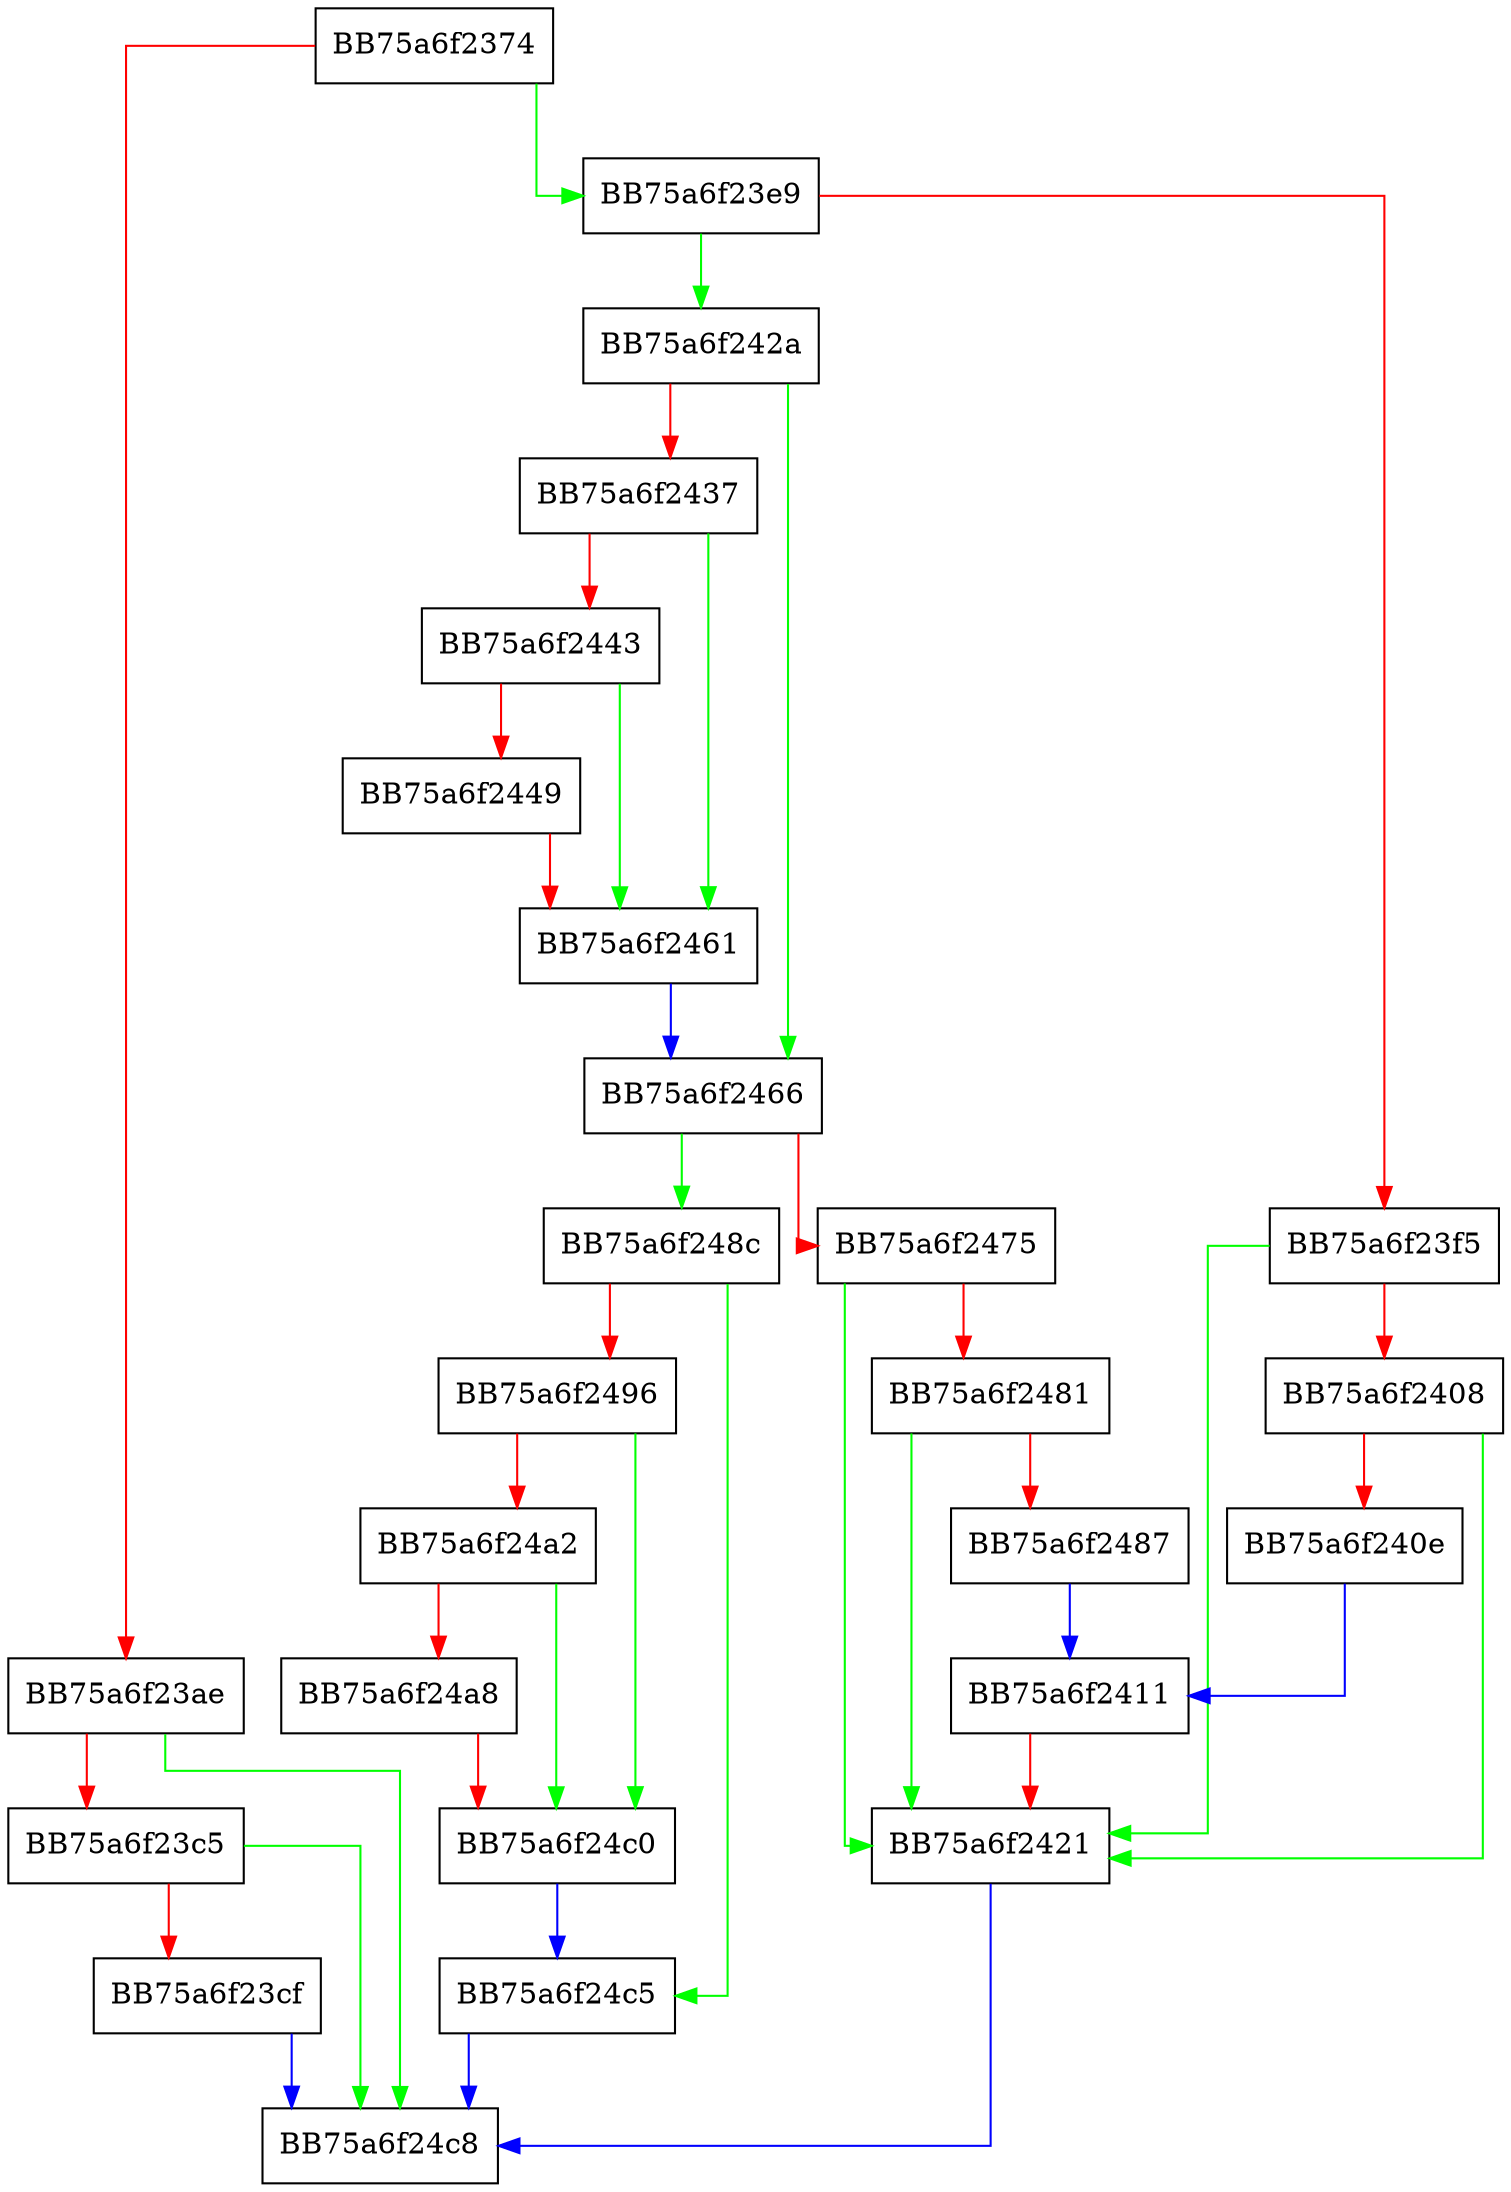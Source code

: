 digraph BmExpensiveOperations {
  node [shape="box"];
  graph [splines=ortho];
  BB75a6f2374 -> BB75a6f23e9 [color="green"];
  BB75a6f2374 -> BB75a6f23ae [color="red"];
  BB75a6f23ae -> BB75a6f24c8 [color="green"];
  BB75a6f23ae -> BB75a6f23c5 [color="red"];
  BB75a6f23c5 -> BB75a6f24c8 [color="green"];
  BB75a6f23c5 -> BB75a6f23cf [color="red"];
  BB75a6f23cf -> BB75a6f24c8 [color="blue"];
  BB75a6f23e9 -> BB75a6f242a [color="green"];
  BB75a6f23e9 -> BB75a6f23f5 [color="red"];
  BB75a6f23f5 -> BB75a6f2421 [color="green"];
  BB75a6f23f5 -> BB75a6f2408 [color="red"];
  BB75a6f2408 -> BB75a6f2421 [color="green"];
  BB75a6f2408 -> BB75a6f240e [color="red"];
  BB75a6f240e -> BB75a6f2411 [color="blue"];
  BB75a6f2411 -> BB75a6f2421 [color="red"];
  BB75a6f2421 -> BB75a6f24c8 [color="blue"];
  BB75a6f242a -> BB75a6f2466 [color="green"];
  BB75a6f242a -> BB75a6f2437 [color="red"];
  BB75a6f2437 -> BB75a6f2461 [color="green"];
  BB75a6f2437 -> BB75a6f2443 [color="red"];
  BB75a6f2443 -> BB75a6f2461 [color="green"];
  BB75a6f2443 -> BB75a6f2449 [color="red"];
  BB75a6f2449 -> BB75a6f2461 [color="red"];
  BB75a6f2461 -> BB75a6f2466 [color="blue"];
  BB75a6f2466 -> BB75a6f248c [color="green"];
  BB75a6f2466 -> BB75a6f2475 [color="red"];
  BB75a6f2475 -> BB75a6f2421 [color="green"];
  BB75a6f2475 -> BB75a6f2481 [color="red"];
  BB75a6f2481 -> BB75a6f2421 [color="green"];
  BB75a6f2481 -> BB75a6f2487 [color="red"];
  BB75a6f2487 -> BB75a6f2411 [color="blue"];
  BB75a6f248c -> BB75a6f24c5 [color="green"];
  BB75a6f248c -> BB75a6f2496 [color="red"];
  BB75a6f2496 -> BB75a6f24c0 [color="green"];
  BB75a6f2496 -> BB75a6f24a2 [color="red"];
  BB75a6f24a2 -> BB75a6f24c0 [color="green"];
  BB75a6f24a2 -> BB75a6f24a8 [color="red"];
  BB75a6f24a8 -> BB75a6f24c0 [color="red"];
  BB75a6f24c0 -> BB75a6f24c5 [color="blue"];
  BB75a6f24c5 -> BB75a6f24c8 [color="blue"];
}